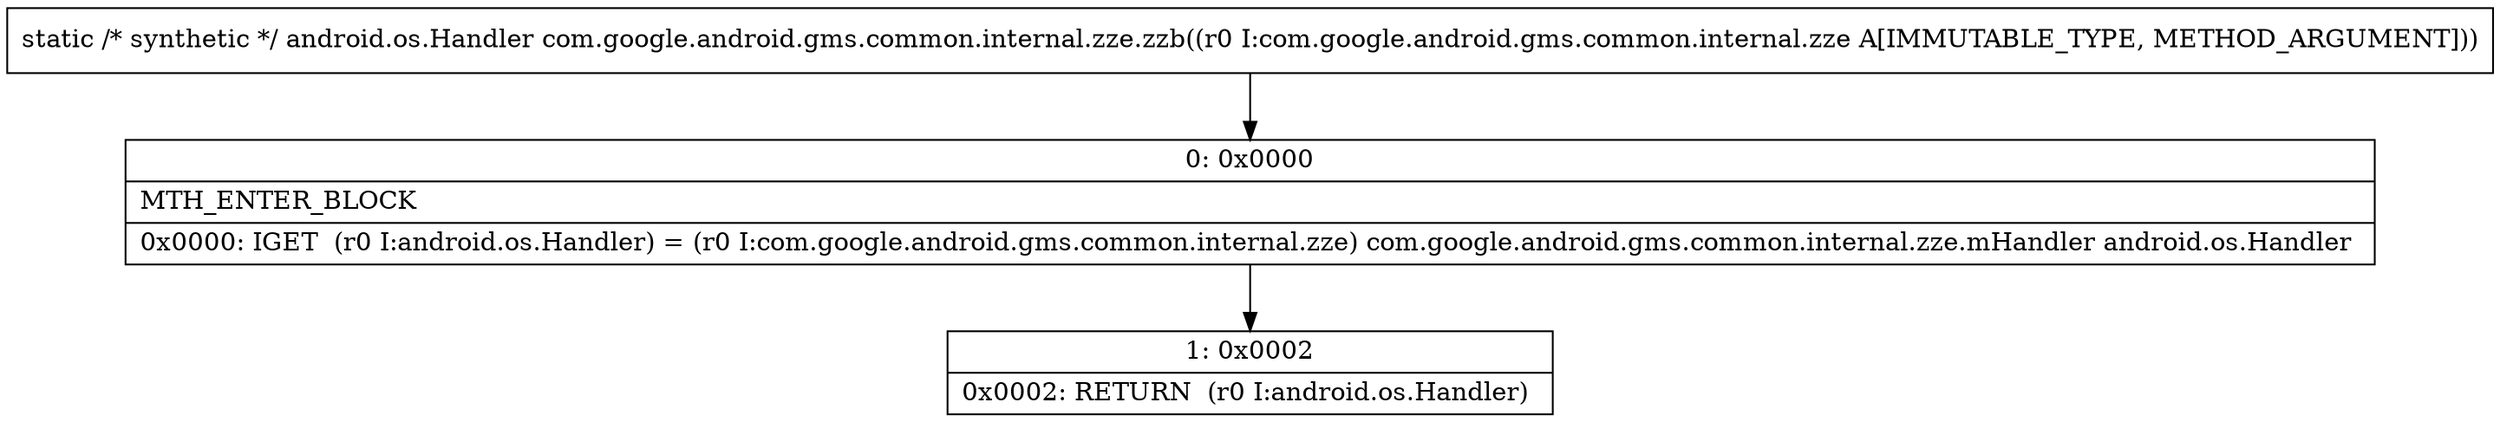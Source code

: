 digraph "CFG forcom.google.android.gms.common.internal.zze.zzb(Lcom\/google\/android\/gms\/common\/internal\/zze;)Landroid\/os\/Handler;" {
Node_0 [shape=record,label="{0\:\ 0x0000|MTH_ENTER_BLOCK\l|0x0000: IGET  (r0 I:android.os.Handler) = (r0 I:com.google.android.gms.common.internal.zze) com.google.android.gms.common.internal.zze.mHandler android.os.Handler \l}"];
Node_1 [shape=record,label="{1\:\ 0x0002|0x0002: RETURN  (r0 I:android.os.Handler) \l}"];
MethodNode[shape=record,label="{static \/* synthetic *\/ android.os.Handler com.google.android.gms.common.internal.zze.zzb((r0 I:com.google.android.gms.common.internal.zze A[IMMUTABLE_TYPE, METHOD_ARGUMENT])) }"];
MethodNode -> Node_0;
Node_0 -> Node_1;
}

